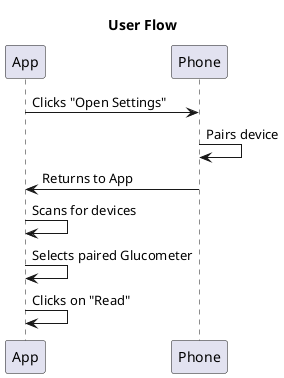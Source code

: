 @startuml
title User Flow

App -> Phone: Clicks "Open Settings"
Phone -> Phone: Pairs device
Phone -> App: Returns to App
App -> App: Scans for devices
App -> App: Selects paired Glucometer
App -> App: Clicks on "Read"
@enduml
